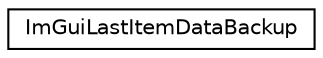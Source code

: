 digraph "Graphical Class Hierarchy"
{
 // LATEX_PDF_SIZE
  edge [fontname="Helvetica",fontsize="10",labelfontname="Helvetica",labelfontsize="10"];
  node [fontname="Helvetica",fontsize="10",shape=record];
  rankdir="LR";
  Node0 [label="ImGuiLastItemDataBackup",height=0.2,width=0.4,color="black", fillcolor="white", style="filled",URL="$structImGuiLastItemDataBackup.html",tooltip=" "];
}
